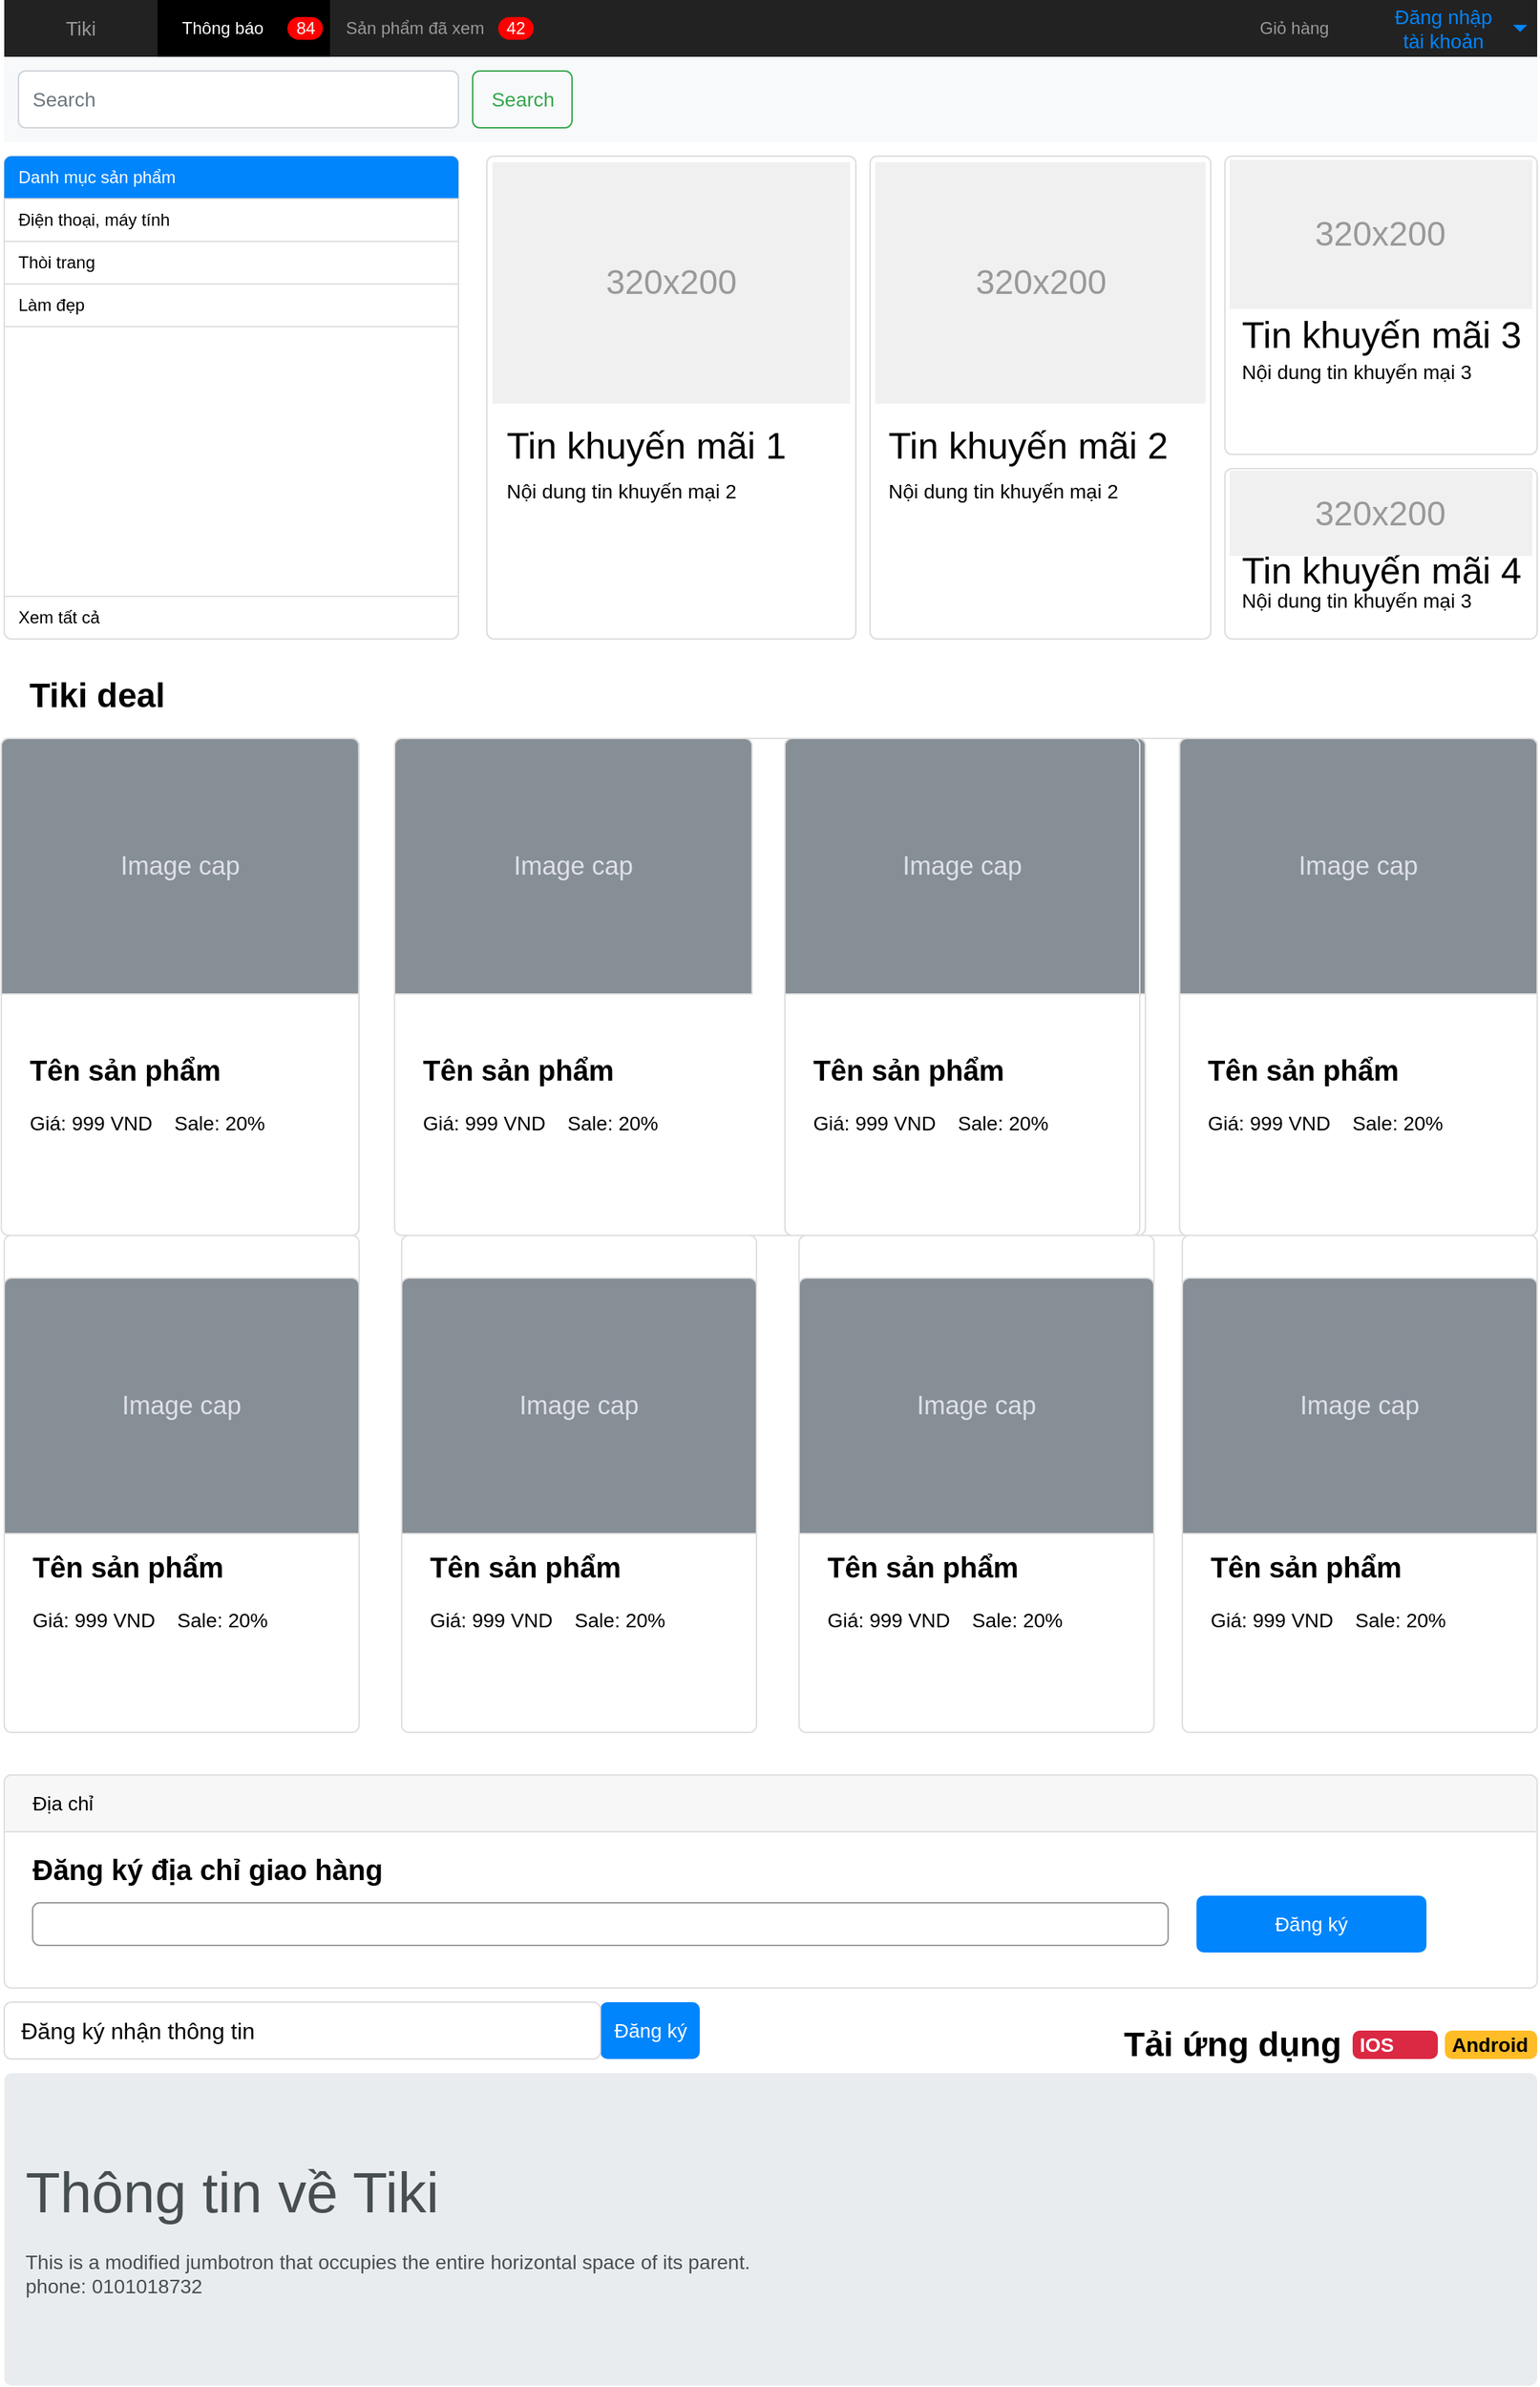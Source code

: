 <mxfile version="13.3.1" type="github"><diagram name="Page-1" id="c9db0220-8083-56f3-ca83-edcdcd058819"><mxGraphModel dx="1216" dy="588" grid="1" gridSize="10" guides="1" tooltips="1" connect="1" arrows="1" fold="1" page="1" pageScale="1.5" pageWidth="826" pageHeight="1169" background="#ffffff" math="0" shadow="0"><root><mxCell id="0" style=";html=1;"/><mxCell id="1" style=";html=1;" parent="0"/><mxCell id="3d76a8aef4d5c911-1" value="" style="html=1;shadow=0;dashed=0;shape=mxgraph.bootstrap.rect;fillColor=#222222;strokeColor=none;whiteSpace=wrap;rounded=0;fontSize=12;fontColor=#000000;align=center;" parent="1" vertex="1"><mxGeometry x="40" y="70" width="1080" height="40" as="geometry"/></mxCell><mxCell id="3d76a8aef4d5c911-2" value="Tiki" style="html=1;shadow=0;dashed=0;fillColor=none;strokeColor=none;shape=mxgraph.bootstrap.rect;fontColor=#999999;fontSize=14;whiteSpace=wrap;" parent="3d76a8aef4d5c911-1" vertex="1"><mxGeometry width="108.0" height="40" as="geometry"/></mxCell><mxCell id="3d76a8aef4d5c911-3" value="Thông báo" style="html=1;shadow=0;dashed=0;shape=mxgraph.bootstrap.rect;fillColor=#000000;strokeColor=none;fontColor=#ffffff;spacingRight=30;whiteSpace=wrap;" parent="3d76a8aef4d5c911-1" vertex="1"><mxGeometry x="108.0" width="121.5" height="40" as="geometry"/></mxCell><mxCell id="3d76a8aef4d5c911-4" value="84" style="html=1;shadow=0;dashed=0;shape=mxgraph.bootstrap.rrect;rSize=8;fillColor=#ff0000;strokeColor=none;fontColor=#ffffff;whiteSpace=wrap;" parent="3d76a8aef4d5c911-3" vertex="1"><mxGeometry x="1" y="0.5" width="25" height="16" relative="1" as="geometry"><mxPoint x="-30" y="-8" as="offset"/></mxGeometry></mxCell><mxCell id="3d76a8aef4d5c911-5" value="Sản phẩm đã xem" style="html=1;shadow=0;dashed=0;fillColor=none;strokeColor=none;shape=mxgraph.bootstrap.rect;fontColor=#999999;spacingRight=30;whiteSpace=wrap;" parent="3d76a8aef4d5c911-1" vertex="1"><mxGeometry x="229.5" width="148.5" height="40" as="geometry"/></mxCell><mxCell id="3d76a8aef4d5c911-6" value="42" style="html=1;shadow=0;dashed=0;shape=mxgraph.bootstrap.rrect;rSize=8;fillColor=#ff0000;strokeColor=none;fontColor=#ffffff;whiteSpace=wrap;" parent="3d76a8aef4d5c911-5" vertex="1"><mxGeometry x="1" y="0.5" width="25" height="16" relative="1" as="geometry"><mxPoint x="-30" y="-8" as="offset"/></mxGeometry></mxCell><mxCell id="3d76a8aef4d5c911-7" value="Giỏ hàng" style="html=1;shadow=0;dashed=0;fillColor=none;strokeColor=none;shape=mxgraph.bootstrap.rect;fontColor=#999999;whiteSpace=wrap;" parent="3d76a8aef4d5c911-1" vertex="1"><mxGeometry x="854.609" width="108.0" height="40" as="geometry"/></mxCell><mxCell id="yb5gXgZgbzMUrd0UDSIK-3" value="Đăng nhập tài khoản" style="strokeColor=none;fillColor=none;rSize=5;perimeter=none;whiteSpace=wrap;resizeWidth=1;align=center;spacing=20;fontSize=14;fontColor=#0085FC;spacingRight=10;" parent="3d76a8aef4d5c911-1" vertex="1"><mxGeometry x="957.913" width="122.087" height="40" as="geometry"/></mxCell><mxCell id="yb5gXgZgbzMUrd0UDSIK-4" value="" style="shape=triangle;direction=south;fillColor=#0085FC;strokeColor=none;perimeter=none;" parent="yb5gXgZgbzMUrd0UDSIK-3" vertex="1"><mxGeometry x="1" y="0.5" width="10" height="5" relative="1" as="geometry"><mxPoint x="-17" y="-2.5" as="offset"/></mxGeometry></mxCell><mxCell id="yb5gXgZgbzMUrd0UDSIK-2" value="Đăng ký" style="html=1;shadow=0;dashed=0;shape=mxgraph.bootstrap.rrect;rSize=5;fillColor=#0085FC;strokeColor=none;fontSize=14;fontColor=#ffffff;" parent="1" vertex="1"><mxGeometry x="460" y="1480" width="70" height="40" as="geometry"/></mxCell><mxCell id="yb5gXgZgbzMUrd0UDSIK-7" value="" style="html=1;shadow=0;dashed=0;shape=mxgraph.bootstrap.rrect;rSize=5;strokeColor=#dddddd;rounded=0;fontSize=12;align=center;" parent="1" vertex="1"><mxGeometry x="380" y="180" width="260" height="340" as="geometry"/></mxCell><mxCell id="yb5gXgZgbzMUrd0UDSIK-8" value="320x200" style="shape=rect;fontSize=24;fillColor=#f0f0f0;strokeColor=none;fontColor=#999999;whiteSpace=wrap;" parent="yb5gXgZgbzMUrd0UDSIK-7" vertex="1"><mxGeometry x="3.939" y="4.25" width="252.121" height="170" as="geometry"/></mxCell><mxCell id="yb5gXgZgbzMUrd0UDSIK-9" value="Tin khuyến mãi 1" style="html=1;shadow=0;dashed=0;shape=mxgraph.bootstrap.anchor;fontSize=26;align=left;whiteSpace=wrap;" parent="yb5gXgZgbzMUrd0UDSIK-7" vertex="1"><mxGeometry x="11.818" y="187" width="236.364" height="34" as="geometry"/></mxCell><mxCell id="yb5gXgZgbzMUrd0UDSIK-10" value="Nội dung tin khuyến mại 2" style="html=1;shadow=0;dashed=0;shape=mxgraph.bootstrap.anchor;strokeColor=#dddddd;whiteSpace=wrap;align=left;verticalAlign=top;fontSize=14;whiteSpace=wrap;" parent="yb5gXgZgbzMUrd0UDSIK-7" vertex="1"><mxGeometry x="11.818" y="221" width="236.364" height="68" as="geometry"/></mxCell><mxCell id="yb5gXgZgbzMUrd0UDSIK-11" value="" style="html=1;shadow=0;dashed=0;shape=mxgraph.bootstrap.rrect;rSize=5;strokeColor=#dddddd;rounded=0;fontSize=12;align=center;" parent="1" vertex="1"><mxGeometry x="900" y="180" width="220" height="210" as="geometry"/></mxCell><mxCell id="yb5gXgZgbzMUrd0UDSIK-12" value="320x200" style="shape=rect;fontSize=24;fillColor=#f0f0f0;strokeColor=none;fontColor=#999999;whiteSpace=wrap;" parent="yb5gXgZgbzMUrd0UDSIK-11" vertex="1"><mxGeometry x="3.333" y="2.625" width="213.333" height="105" as="geometry"/></mxCell><mxCell id="yb5gXgZgbzMUrd0UDSIK-13" value="Tin khuyến mãi 3" style="html=1;shadow=0;dashed=0;shape=mxgraph.bootstrap.anchor;fontSize=26;align=left;whiteSpace=wrap;" parent="yb5gXgZgbzMUrd0UDSIK-11" vertex="1"><mxGeometry x="10" y="115.5" width="200" height="21" as="geometry"/></mxCell><mxCell id="yb5gXgZgbzMUrd0UDSIK-14" value="Nội dung tin khuyến mại 3" style="html=1;shadow=0;dashed=0;shape=mxgraph.bootstrap.anchor;strokeColor=#dddddd;whiteSpace=wrap;align=left;verticalAlign=top;fontSize=14;whiteSpace=wrap;" parent="yb5gXgZgbzMUrd0UDSIK-11" vertex="1"><mxGeometry x="10" y="136.5" width="200" height="42" as="geometry"/></mxCell><mxCell id="yb5gXgZgbzMUrd0UDSIK-19" value="" style="html=1;shadow=0;dashed=0;shape=mxgraph.bootstrap.rrect;rSize=5;strokeColor=#dddddd;rounded=0;fontSize=12;align=center;" parent="1" vertex="1"><mxGeometry x="900" y="400" width="220" height="120" as="geometry"/></mxCell><mxCell id="yb5gXgZgbzMUrd0UDSIK-20" value="320x200" style="shape=rect;fontSize=24;fillColor=#f0f0f0;strokeColor=none;fontColor=#999999;whiteSpace=wrap;" parent="yb5gXgZgbzMUrd0UDSIK-19" vertex="1"><mxGeometry x="3.333" y="1.5" width="213.333" height="60" as="geometry"/></mxCell><mxCell id="yb5gXgZgbzMUrd0UDSIK-21" value="Tin khuyến mãi 4" style="html=1;shadow=0;dashed=0;shape=mxgraph.bootstrap.anchor;fontSize=26;align=left;whiteSpace=wrap;" parent="yb5gXgZgbzMUrd0UDSIK-19" vertex="1"><mxGeometry x="10" y="66" width="200" height="12" as="geometry"/></mxCell><mxCell id="yb5gXgZgbzMUrd0UDSIK-22" value="Nội dung tin khuyến mại 3" style="html=1;shadow=0;dashed=0;shape=mxgraph.bootstrap.anchor;strokeColor=#dddddd;whiteSpace=wrap;align=left;verticalAlign=top;fontSize=14;whiteSpace=wrap;" parent="yb5gXgZgbzMUrd0UDSIK-19" vertex="1"><mxGeometry x="10" y="78" width="200" height="24" as="geometry"/></mxCell><mxCell id="yb5gXgZgbzMUrd0UDSIK-35" value="Đăng ký nhận thông tin" style="html=1;shadow=0;dashed=0;shape=mxgraph.bootstrap.rrect;rSize=5;strokeColor=#dddddd;;align=left;spacingLeft=10;fontSize=16;whiteSpace=wrap;rounded=0;" parent="1" vertex="1"><mxGeometry x="40" y="1480" width="420" height="40" as="geometry"/></mxCell><mxCell id="yb5gXgZgbzMUrd0UDSIK-37" value="&lt;font style=&quot;font-size: 40px&quot;&gt;Thông tin về Tiki&lt;/font&gt;&lt;br&gt;&lt;br&gt;This is a modified jumbotron that occupies the entire horizontal space of its parent.&lt;br&gt;phone: 0101018732" style="html=1;shadow=0;dashed=0;shape=mxgraph.bootstrap.rrect;rSize=5;strokeColor=none;html=1;whiteSpace=wrap;fillColor=#E9ECEF;fontColor=#474E4F;align=left;spacing=15;fontSize=14;verticalAlign=top;spacingTop=40;" parent="1" vertex="1"><mxGeometry x="40" y="1530" width="1080" height="220" as="geometry"/></mxCell><mxCell id="yb5gXgZgbzMUrd0UDSIK-38" value="" style="html=1;shadow=0;dashed=0;shape=mxgraph.bootstrap.rrect;rSize=5;strokeColor=#DFDFDF;html=1;whiteSpace=wrap;fillColor=#FFFFFF;fontColor=#000000;" parent="1" vertex="1"><mxGeometry x="40" y="180" width="320" height="340" as="geometry"/></mxCell><mxCell id="yb5gXgZgbzMUrd0UDSIK-39" value="Danh mục sản phẩm" style="html=1;shadow=0;dashed=0;shape=mxgraph.bootstrap.topButton;rSize=5;strokeColor=none;fillColor=#0085FC;fontColor=#ffffff;perimeter=none;whiteSpace=wrap;resizeWidth=1;align=left;spacing=10;" parent="yb5gXgZgbzMUrd0UDSIK-38" vertex="1"><mxGeometry width="320" height="30" relative="1" as="geometry"/></mxCell><mxCell id="yb5gXgZgbzMUrd0UDSIK-40" value="Điện thoại, máy tính" style="strokeColor=inherit;fillColor=inherit;gradientColor=inherit;fontColor=inherit;html=1;shadow=0;dashed=0;perimeter=none;whiteSpace=wrap;resizeWidth=1;align=left;spacing=10;" parent="yb5gXgZgbzMUrd0UDSIK-38" vertex="1"><mxGeometry width="320" height="30" relative="1" as="geometry"><mxPoint y="30" as="offset"/></mxGeometry></mxCell><mxCell id="yb5gXgZgbzMUrd0UDSIK-41" value="Thòi trang" style="strokeColor=inherit;fillColor=inherit;gradientColor=inherit;fontColor=inherit;html=1;shadow=0;dashed=0;perimeter=none;whiteSpace=wrap;resizeWidth=1;align=left;spacing=10;" parent="yb5gXgZgbzMUrd0UDSIK-38" vertex="1"><mxGeometry width="320" height="30" relative="1" as="geometry"><mxPoint y="60" as="offset"/></mxGeometry></mxCell><mxCell id="yb5gXgZgbzMUrd0UDSIK-42" value="Làm đẹp" style="strokeColor=inherit;fillColor=inherit;gradientColor=inherit;fontColor=inherit;html=1;shadow=0;dashed=0;perimeter=none;whiteSpace=wrap;resizeWidth=1;align=left;spacing=10;" parent="yb5gXgZgbzMUrd0UDSIK-38" vertex="1"><mxGeometry width="320" height="30" relative="1" as="geometry"><mxPoint y="90" as="offset"/></mxGeometry></mxCell><mxCell id="yb5gXgZgbzMUrd0UDSIK-43" value="Xem tất cả" style="strokeColor=inherit;fillColor=inherit;gradientColor=inherit;fontColor=inherit;html=1;shadow=0;dashed=0;shape=mxgraph.bootstrap.bottomButton;rSize=5;perimeter=none;whiteSpace=wrap;resizeWidth=1;resizeHeight=0;align=left;spacing=10;" parent="yb5gXgZgbzMUrd0UDSIK-38" vertex="1"><mxGeometry y="1" width="320" height="30" relative="1" as="geometry"><mxPoint y="-30" as="offset"/></mxGeometry></mxCell><mxCell id="yb5gXgZgbzMUrd0UDSIK-47" value="&lt;b&gt;&lt;font style=&quot;font-size: 20px&quot;&gt;Tên sản phẩm&lt;/font&gt;&lt;/b&gt;&lt;br style=&quot;font-size: 14px&quot;&gt;&lt;br style=&quot;font-size: 14px&quot;&gt;Giá: 999 VND&amp;nbsp; &amp;nbsp; Sale: 20%" style="html=1;shadow=0;dashed=0;shape=mxgraph.bootstrap.rrect;rSize=5;strokeColor=#DFDFDF;html=1;whiteSpace=wrap;fillColor=#ffffff;fontColor=#000000;verticalAlign=bottom;align=left;spacing=20;spacingBottom=50;fontSize=14;" parent="1" vertex="1"><mxGeometry x="40" y="590" width="250" height="350" as="geometry"/></mxCell><mxCell id="yb5gXgZgbzMUrd0UDSIK-48" value="Image cap" style="html=1;shadow=0;dashed=0;shape=mxgraph.bootstrap.topButton;rSize=5;perimeter=none;whiteSpace=wrap;fillColor=#868E96;strokeColor=#DFDFDF;fontColor=#DEE2E6;resizeWidth=1;fontSize=18;" parent="yb5gXgZgbzMUrd0UDSIK-47" vertex="1"><mxGeometry width="250" height="180" relative="1" as="geometry"/></mxCell><mxCell id="yb5gXgZgbzMUrd0UDSIK-50" value="" style="html=1;shadow=0;dashed=0;fillColor=#F8F9FA;strokeColor=none;fontSize=16;fontColor=#181819;align=left;spacing=15;" parent="1" vertex="1"><mxGeometry x="40" y="110" width="1080" height="60" as="geometry"/></mxCell><mxCell id="yb5gXgZgbzMUrd0UDSIK-51" value="Search" style="html=1;shadow=0;dashed=0;shape=mxgraph.bootstrap.rrect;rSize=5;fontSize=14;fontColor=#6C767D;strokeColor=#CED4DA;fillColor=#ffffff;align=left;spacing=10;" parent="yb5gXgZgbzMUrd0UDSIK-50" vertex="1"><mxGeometry width="310" height="40" relative="1" as="geometry"><mxPoint x="10" y="10" as="offset"/></mxGeometry></mxCell><mxCell id="yb5gXgZgbzMUrd0UDSIK-52" value="Search" style="html=1;shadow=0;dashed=0;shape=mxgraph.bootstrap.rrect;rSize=5;fontSize=14;fontColor=#33A64C;strokeColor=#33A64C;fillColor=none;" parent="yb5gXgZgbzMUrd0UDSIK-50" vertex="1"><mxGeometry width="70" height="40" relative="1" as="geometry"><mxPoint x="330" y="10" as="offset"/></mxGeometry></mxCell><mxCell id="yb5gXgZgbzMUrd0UDSIK-54" value="&lt;b&gt;&lt;font style=&quot;font-size: 20px&quot;&gt;Tên sản phẩm&lt;/font&gt;&lt;/b&gt;&lt;br style=&quot;font-size: 14px&quot;&gt;&lt;br style=&quot;font-size: 14px&quot;&gt;Giá: 999 VND&amp;nbsp; &amp;nbsp; Sale: 20%" style="html=1;shadow=0;dashed=0;shape=mxgraph.bootstrap.rrect;rSize=5;strokeColor=#DFDFDF;html=1;whiteSpace=wrap;fillColor=#ffffff;fontColor=#000000;verticalAlign=bottom;align=left;spacing=20;spacingBottom=50;fontSize=14;" parent="1" vertex="1"><mxGeometry x="315" y="590" width="805" height="350" as="geometry"/></mxCell><mxCell id="yb5gXgZgbzMUrd0UDSIK-55" value="Image cap" style="html=1;shadow=0;dashed=0;shape=mxgraph.bootstrap.topButton;rSize=5;perimeter=none;whiteSpace=wrap;fillColor=#868E96;strokeColor=#DFDFDF;fontColor=#DEE2E6;resizeWidth=1;fontSize=18;" parent="yb5gXgZgbzMUrd0UDSIK-54" vertex="1"><mxGeometry width="251.877" height="180" relative="1" as="geometry"/></mxCell><mxCell id="yb5gXgZgbzMUrd0UDSIK-62" value="&lt;b&gt;&lt;font style=&quot;font-size: 20px&quot;&gt;Tên sản phẩm&lt;/font&gt;&lt;/b&gt;&lt;br style=&quot;font-size: 14px&quot;&gt;&lt;br style=&quot;font-size: 14px&quot;&gt;Giá: 999 VND&amp;nbsp; &amp;nbsp; Sale: 20%" style="html=1;shadow=0;dashed=0;shape=mxgraph.bootstrap.rrect;rSize=5;strokeColor=#DFDFDF;html=1;whiteSpace=wrap;fillColor=#ffffff;fontColor=#000000;verticalAlign=bottom;align=left;spacing=20;spacingBottom=50;fontSize=14;" parent="yb5gXgZgbzMUrd0UDSIK-54" vertex="1"><mxGeometry x="553.123" width="251.877" height="350" as="geometry"/></mxCell><mxCell id="yb5gXgZgbzMUrd0UDSIK-63" value="Image cap" style="html=1;shadow=0;dashed=0;shape=mxgraph.bootstrap.topButton;rSize=5;perimeter=none;whiteSpace=wrap;fillColor=#868E96;strokeColor=#DFDFDF;fontColor=#DEE2E6;resizeWidth=1;fontSize=18;" parent="yb5gXgZgbzMUrd0UDSIK-62" vertex="1"><mxGeometry width="251.877" height="180" relative="1" as="geometry"/></mxCell><mxCell id="yb5gXgZgbzMUrd0UDSIK-64" value="&lt;b&gt;&lt;font style=&quot;font-size: 20px&quot;&gt;Tên sản phẩm&lt;/font&gt;&lt;/b&gt;&lt;br style=&quot;font-size: 14px&quot;&gt;&lt;br style=&quot;font-size: 14px&quot;&gt;Giá: 999 VND&amp;nbsp; &amp;nbsp; Sale: 20%" style="html=1;shadow=0;dashed=0;shape=mxgraph.bootstrap.rrect;rSize=5;strokeColor=#DFDFDF;html=1;whiteSpace=wrap;fillColor=#ffffff;fontColor=#000000;verticalAlign=bottom;align=left;spacing=20;spacingBottom=50;fontSize=14;" parent="yb5gXgZgbzMUrd0UDSIK-54" vertex="1"><mxGeometry x="277.065" width="251.877" height="350" as="geometry"/></mxCell><mxCell id="yb5gXgZgbzMUrd0UDSIK-65" value="Image cap" style="html=1;shadow=0;dashed=0;shape=mxgraph.bootstrap.topButton;rSize=5;perimeter=none;whiteSpace=wrap;fillColor=#868E96;strokeColor=#DFDFDF;fontColor=#DEE2E6;resizeWidth=1;fontSize=18;" parent="yb5gXgZgbzMUrd0UDSIK-64" vertex="1"><mxGeometry width="251.877" height="180" relative="1" as="geometry"/></mxCell><mxCell id="yb5gXgZgbzMUrd0UDSIK-66" value="&lt;b&gt;&lt;font style=&quot;font-size: 20px&quot;&gt;Tên sản phẩm&lt;/font&gt;&lt;/b&gt;&lt;br style=&quot;font-size: 14px&quot;&gt;&lt;br style=&quot;font-size: 14px&quot;&gt;Giá: 999 VND&amp;nbsp; &amp;nbsp; Sale: 20%" style="html=1;shadow=0;dashed=0;shape=mxgraph.bootstrap.rrect;rSize=5;strokeColor=#DFDFDF;html=1;whiteSpace=wrap;fillColor=#ffffff;fontColor=#000000;verticalAlign=bottom;align=left;spacing=20;spacingBottom=50;fontSize=14;" parent="yb5gXgZgbzMUrd0UDSIK-54" vertex="1"><mxGeometry x="553.123" width="251.877" height="350" as="geometry"/></mxCell><mxCell id="yb5gXgZgbzMUrd0UDSIK-67" value="Image cap" style="html=1;shadow=0;dashed=0;shape=mxgraph.bootstrap.topButton;rSize=5;perimeter=none;whiteSpace=wrap;fillColor=#868E96;strokeColor=#DFDFDF;fontColor=#DEE2E6;resizeWidth=1;fontSize=18;" parent="yb5gXgZgbzMUrd0UDSIK-66" vertex="1"><mxGeometry width="251.877" height="180" relative="1" as="geometry"/></mxCell><mxCell id="yb5gXgZgbzMUrd0UDSIK-68" value="&lt;b&gt;&lt;font style=&quot;font-size: 20px&quot;&gt;Tên sản phẩm&lt;/font&gt;&lt;/b&gt;&lt;br style=&quot;font-size: 14px&quot;&gt;&lt;br style=&quot;font-size: 14px&quot;&gt;Giá: 999 VND&amp;nbsp; &amp;nbsp; Sale: 20%" style="html=1;shadow=0;dashed=0;shape=mxgraph.bootstrap.rrect;rSize=5;strokeColor=#DFDFDF;html=1;whiteSpace=wrap;fillColor=#ffffff;fontColor=#000000;verticalAlign=bottom;align=left;spacing=20;spacingBottom=50;fontSize=14;" parent="yb5gXgZgbzMUrd0UDSIK-54" vertex="1"><mxGeometry x="277.065" width="251.877" height="350" as="geometry"/></mxCell><mxCell id="yb5gXgZgbzMUrd0UDSIK-69" value="Image cap" style="html=1;shadow=0;dashed=0;shape=mxgraph.bootstrap.topButton;rSize=5;perimeter=none;whiteSpace=wrap;fillColor=#868E96;strokeColor=#DFDFDF;fontColor=#DEE2E6;resizeWidth=1;fontSize=18;" parent="yb5gXgZgbzMUrd0UDSIK-68" vertex="1"><mxGeometry width="251.877" height="180" relative="1" as="geometry"/></mxCell><mxCell id="yb5gXgZgbzMUrd0UDSIK-70" value="&lt;b&gt;&lt;font style=&quot;font-size: 20px&quot;&gt;Tên sản phẩm&lt;/font&gt;&lt;/b&gt;&lt;br style=&quot;font-size: 14px&quot;&gt;&lt;br style=&quot;font-size: 14px&quot;&gt;Giá: 999 VND&amp;nbsp; &amp;nbsp; Sale: 20%" style="html=1;shadow=0;dashed=0;shape=mxgraph.bootstrap.rrect;rSize=5;strokeColor=#DFDFDF;html=1;whiteSpace=wrap;fillColor=#ffffff;fontColor=#000000;verticalAlign=bottom;align=left;spacing=20;spacingBottom=50;fontSize=14;" parent="yb5gXgZgbzMUrd0UDSIK-54" vertex="1"><mxGeometry x="-277.065" width="251.877" height="350" as="geometry"/></mxCell><mxCell id="yb5gXgZgbzMUrd0UDSIK-71" value="Image cap" style="html=1;shadow=0;dashed=0;shape=mxgraph.bootstrap.topButton;rSize=5;perimeter=none;whiteSpace=wrap;fillColor=#868E96;strokeColor=#DFDFDF;fontColor=#DEE2E6;resizeWidth=1;fontSize=18;" parent="yb5gXgZgbzMUrd0UDSIK-70" vertex="1"><mxGeometry width="251.877" height="180" relative="1" as="geometry"/></mxCell><mxCell id="yb5gXgZgbzMUrd0UDSIK-56" value="&lt;b&gt;&lt;font style=&quot;font-size: 20px&quot;&gt;Tên sản phẩm&lt;/font&gt;&lt;/b&gt;&lt;br style=&quot;font-size: 14px&quot;&gt;&lt;br style=&quot;font-size: 14px&quot;&gt;Giá: 999 VND&amp;nbsp; &amp;nbsp; Sale: 20%" style="html=1;shadow=0;dashed=0;shape=mxgraph.bootstrap.rrect;rSize=5;strokeColor=#DFDFDF;html=1;whiteSpace=wrap;fillColor=#ffffff;fontColor=#000000;verticalAlign=bottom;align=left;spacing=20;spacingBottom=50;fontSize=14;" parent="1" vertex="1"><mxGeometry x="590" y="590" width="250" height="350" as="geometry"/></mxCell><mxCell id="yb5gXgZgbzMUrd0UDSIK-57" value="Image cap" style="html=1;shadow=0;dashed=0;shape=mxgraph.bootstrap.topButton;rSize=5;perimeter=none;whiteSpace=wrap;fillColor=#868E96;strokeColor=#DFDFDF;fontColor=#DEE2E6;resizeWidth=1;fontSize=18;" parent="yb5gXgZgbzMUrd0UDSIK-56" vertex="1"><mxGeometry width="250" height="180" relative="1" as="geometry"/></mxCell><mxCell id="yb5gXgZgbzMUrd0UDSIK-58" value="&lt;b&gt;&lt;font style=&quot;font-size: 20px&quot;&gt;Tên sản phẩm&lt;/font&gt;&lt;/b&gt;&lt;br style=&quot;font-size: 14px&quot;&gt;&lt;br style=&quot;font-size: 14px&quot;&gt;Giá: 999 VND&amp;nbsp; &amp;nbsp; Sale: 20%" style="html=1;shadow=0;dashed=0;shape=mxgraph.bootstrap.rrect;rSize=5;strokeColor=#DFDFDF;html=1;whiteSpace=wrap;fillColor=#ffffff;fontColor=#000000;verticalAlign=bottom;align=left;spacing=20;spacingBottom=50;fontSize=14;" parent="1" vertex="1"><mxGeometry x="40" y="940" width="250" height="350" as="geometry"/></mxCell><mxCell id="yb5gXgZgbzMUrd0UDSIK-59" value="Image cap" style="html=1;shadow=0;dashed=0;shape=mxgraph.bootstrap.topButton;rSize=5;perimeter=none;whiteSpace=wrap;fillColor=#868E96;strokeColor=#DFDFDF;fontColor=#DEE2E6;resizeWidth=1;fontSize=18;" parent="yb5gXgZgbzMUrd0UDSIK-58" vertex="1"><mxGeometry width="250" height="180" relative="1" as="geometry"><mxPoint y="30" as="offset"/></mxGeometry></mxCell><mxCell id="yb5gXgZgbzMUrd0UDSIK-75" value="&lt;b&gt;&lt;font style=&quot;font-size: 20px&quot;&gt;Tên sản phẩm&lt;/font&gt;&lt;/b&gt;&lt;br style=&quot;font-size: 14px&quot;&gt;&lt;br style=&quot;font-size: 14px&quot;&gt;Giá: 999 VND&amp;nbsp; &amp;nbsp; Sale: 20%" style="html=1;shadow=0;dashed=0;shape=mxgraph.bootstrap.rrect;rSize=5;strokeColor=#DFDFDF;html=1;whiteSpace=wrap;fillColor=#ffffff;fontColor=#000000;verticalAlign=bottom;align=left;spacing=20;spacingBottom=50;fontSize=14;" parent="1" vertex="1"><mxGeometry x="320" y="940" width="250" height="350" as="geometry"/></mxCell><mxCell id="yb5gXgZgbzMUrd0UDSIK-76" value="Image cap" style="html=1;shadow=0;dashed=0;shape=mxgraph.bootstrap.topButton;rSize=5;perimeter=none;whiteSpace=wrap;fillColor=#868E96;strokeColor=#DFDFDF;fontColor=#DEE2E6;resizeWidth=1;fontSize=18;" parent="yb5gXgZgbzMUrd0UDSIK-75" vertex="1"><mxGeometry width="250" height="180" relative="1" as="geometry"><mxPoint y="30" as="offset"/></mxGeometry></mxCell><mxCell id="yb5gXgZgbzMUrd0UDSIK-77" value="&lt;b&gt;&lt;font style=&quot;font-size: 20px&quot;&gt;Tên sản phẩm&lt;/font&gt;&lt;/b&gt;&lt;br style=&quot;font-size: 14px&quot;&gt;&lt;br style=&quot;font-size: 14px&quot;&gt;Giá: 999 VND&amp;nbsp; &amp;nbsp; Sale: 20%" style="html=1;shadow=0;dashed=0;shape=mxgraph.bootstrap.rrect;rSize=5;strokeColor=#DFDFDF;html=1;whiteSpace=wrap;fillColor=#ffffff;fontColor=#000000;verticalAlign=bottom;align=left;spacing=20;spacingBottom=50;fontSize=14;" parent="1" vertex="1"><mxGeometry x="600" y="940" width="250" height="350" as="geometry"/></mxCell><mxCell id="yb5gXgZgbzMUrd0UDSIK-78" value="Image cap" style="html=1;shadow=0;dashed=0;shape=mxgraph.bootstrap.topButton;rSize=5;perimeter=none;whiteSpace=wrap;fillColor=#868E96;strokeColor=#DFDFDF;fontColor=#DEE2E6;resizeWidth=1;fontSize=18;" parent="yb5gXgZgbzMUrd0UDSIK-77" vertex="1"><mxGeometry width="250" height="180" relative="1" as="geometry"><mxPoint y="30" as="offset"/></mxGeometry></mxCell><mxCell id="yb5gXgZgbzMUrd0UDSIK-79" value="&lt;b&gt;&lt;font style=&quot;font-size: 20px&quot;&gt;Tên sản phẩm&lt;/font&gt;&lt;/b&gt;&lt;br style=&quot;font-size: 14px&quot;&gt;&lt;br style=&quot;font-size: 14px&quot;&gt;Giá: 999 VND&amp;nbsp; &amp;nbsp; Sale: 20%" style="html=1;shadow=0;dashed=0;shape=mxgraph.bootstrap.rrect;rSize=5;strokeColor=#DFDFDF;html=1;whiteSpace=wrap;fillColor=#ffffff;fontColor=#000000;verticalAlign=bottom;align=left;spacing=20;spacingBottom=50;fontSize=14;" parent="1" vertex="1"><mxGeometry x="870" y="940" width="250" height="350" as="geometry"/></mxCell><mxCell id="yb5gXgZgbzMUrd0UDSIK-80" value="Image cap" style="html=1;shadow=0;dashed=0;shape=mxgraph.bootstrap.topButton;rSize=5;perimeter=none;whiteSpace=wrap;fillColor=#868E96;strokeColor=#DFDFDF;fontColor=#DEE2E6;resizeWidth=1;fontSize=18;" parent="yb5gXgZgbzMUrd0UDSIK-79" vertex="1"><mxGeometry width="250" height="180" relative="1" as="geometry"><mxPoint y="30" as="offset"/></mxGeometry></mxCell><mxCell id="yb5gXgZgbzMUrd0UDSIK-94" value="Tiki deal" style="text;strokeColor=none;fillColor=none;html=1;fontSize=24;fontStyle=1;verticalAlign=middle;align=center;" parent="1" vertex="1"><mxGeometry x="40" y="540" width="130" height="40" as="geometry"/></mxCell><mxCell id="yb5gXgZgbzMUrd0UDSIK-98" value="Tải ứng dụng" style="text;strokeColor=none;fillColor=none;html=1;fontSize=24;fontStyle=1;verticalAlign=middle;align=center;" parent="1" vertex="1"><mxGeometry x="840" y="1490" width="130" height="40" as="geometry"/></mxCell><mxCell id="yb5gXgZgbzMUrd0UDSIK-99" value="Android" style="html=1;shadow=0;dashed=0;shape=mxgraph.bootstrap.rrect;rSize=5;strokeColor=none;strokeWidth=1;fillColor=#FFBC26;fontColor=#000000;whiteSpace=wrap;align=left;verticalAlign=middle;spacingLeft=0;fontStyle=1;fontSize=14;spacing=5;" parent="1" vertex="1"><mxGeometry x="1055" y="1500" width="65" height="20" as="geometry"/></mxCell><mxCell id="yb5gXgZgbzMUrd0UDSIK-102" value="IOS" style="html=1;shadow=0;dashed=0;shape=mxgraph.bootstrap.rrect;rSize=5;strokeColor=none;strokeWidth=1;fillColor=#DB2843;fontColor=#FFFFFF;whiteSpace=wrap;align=left;verticalAlign=middle;spacingLeft=0;fontStyle=1;fontSize=14;spacing=5;" parent="1" vertex="1"><mxGeometry x="990" y="1500" width="60" height="20" as="geometry"/></mxCell><mxCell id="yb5gXgZgbzMUrd0UDSIK-103" value="" style="html=1;shadow=0;dashed=0;shape=mxgraph.bootstrap.rrect;rSize=5;strokeColor=#DFDFDF;html=1;whiteSpace=wrap;fillColor=#FFFFFF;fontColor=#000000;" parent="1" vertex="1"><mxGeometry x="40" y="1320" width="1080" height="150" as="geometry"/></mxCell><mxCell id="yb5gXgZgbzMUrd0UDSIK-104" value="Địa chỉ" style="html=1;shadow=0;dashed=0;shape=mxgraph.bootstrap.topButton;strokeColor=inherit;fillColor=#F7F7F7;rSize=5;perimeter=none;whiteSpace=wrap;resizeWidth=1;align=left;spacing=20;fontSize=14;" parent="yb5gXgZgbzMUrd0UDSIK-103" vertex="1"><mxGeometry width="1080" height="40" relative="1" as="geometry"/></mxCell><mxCell id="yb5gXgZgbzMUrd0UDSIK-105" value="&lt;span style=&quot;font-size: 20px&quot;&gt;&lt;b&gt;Đăng ký địa chỉ giao hàng&lt;/b&gt;&lt;/span&gt;" style="perimeter=none;html=1;whiteSpace=wrap;fillColor=none;strokeColor=none;resizeWidth=1;verticalAlign=top;align=left;spacing=20;spacingTop=-10;fontSize=14;" parent="yb5gXgZgbzMUrd0UDSIK-103" vertex="1"><mxGeometry width="1080" height="10" relative="1" as="geometry"><mxPoint y="40" as="offset"/></mxGeometry></mxCell><mxCell id="yb5gXgZgbzMUrd0UDSIK-106" value="Đăng ký" style="html=1;shadow=0;dashed=0;shape=mxgraph.bootstrap.rrect;rSize=5;perimeter=none;whiteSpace=wrap;fillColor=#0085FC;strokeColor=none;fontColor=#ffffff;resizeWidth=1;fontSize=14;" parent="yb5gXgZgbzMUrd0UDSIK-103" vertex="1"><mxGeometry y="1" width="162" height="40" relative="1" as="geometry"><mxPoint x="840" y="-65" as="offset"/></mxGeometry></mxCell><mxCell id="z01jP6VW_ahpz-QNxJkv-2" value="" style="html=1;shadow=0;dashed=0;shape=mxgraph.bootstrap.rrect;rSize=5;fillColor=none;strokeColor=#999999;align=left;spacing=15;fontSize=14;fontColor=#6C767D;" vertex="1" parent="yb5gXgZgbzMUrd0UDSIK-103"><mxGeometry x="20" y="90" width="800" height="30" as="geometry"/></mxCell><mxCell id="yb5gXgZgbzMUrd0UDSIK-108" value="" style="html=1;shadow=0;dashed=0;shape=mxgraph.bootstrap.rrect;rSize=5;strokeColor=#dddddd;rounded=0;fontSize=12;align=center;" parent="1" vertex="1"><mxGeometry x="650" y="180" width="240" height="340" as="geometry"/></mxCell><mxCell id="yb5gXgZgbzMUrd0UDSIK-109" value="320x200" style="shape=rect;fontSize=24;fillColor=#f0f0f0;strokeColor=none;fontColor=#999999;whiteSpace=wrap;" parent="yb5gXgZgbzMUrd0UDSIK-108" vertex="1"><mxGeometry x="3.636" y="4.25" width="232.727" height="170" as="geometry"/></mxCell><mxCell id="yb5gXgZgbzMUrd0UDSIK-110" value="Tin khuyến mãi 2" style="html=1;shadow=0;dashed=0;shape=mxgraph.bootstrap.anchor;fontSize=26;align=left;whiteSpace=wrap;" parent="yb5gXgZgbzMUrd0UDSIK-108" vertex="1"><mxGeometry x="10.909" y="187" width="218.182" height="34" as="geometry"/></mxCell><mxCell id="yb5gXgZgbzMUrd0UDSIK-111" value="Nội dung tin khuyến mại 2" style="html=1;shadow=0;dashed=0;shape=mxgraph.bootstrap.anchor;strokeColor=#dddddd;whiteSpace=wrap;align=left;verticalAlign=top;fontSize=14;whiteSpace=wrap;" parent="yb5gXgZgbzMUrd0UDSIK-108" vertex="1"><mxGeometry x="10.909" y="221" width="218.182" height="68" as="geometry"/></mxCell></root></mxGraphModel></diagram></mxfile>